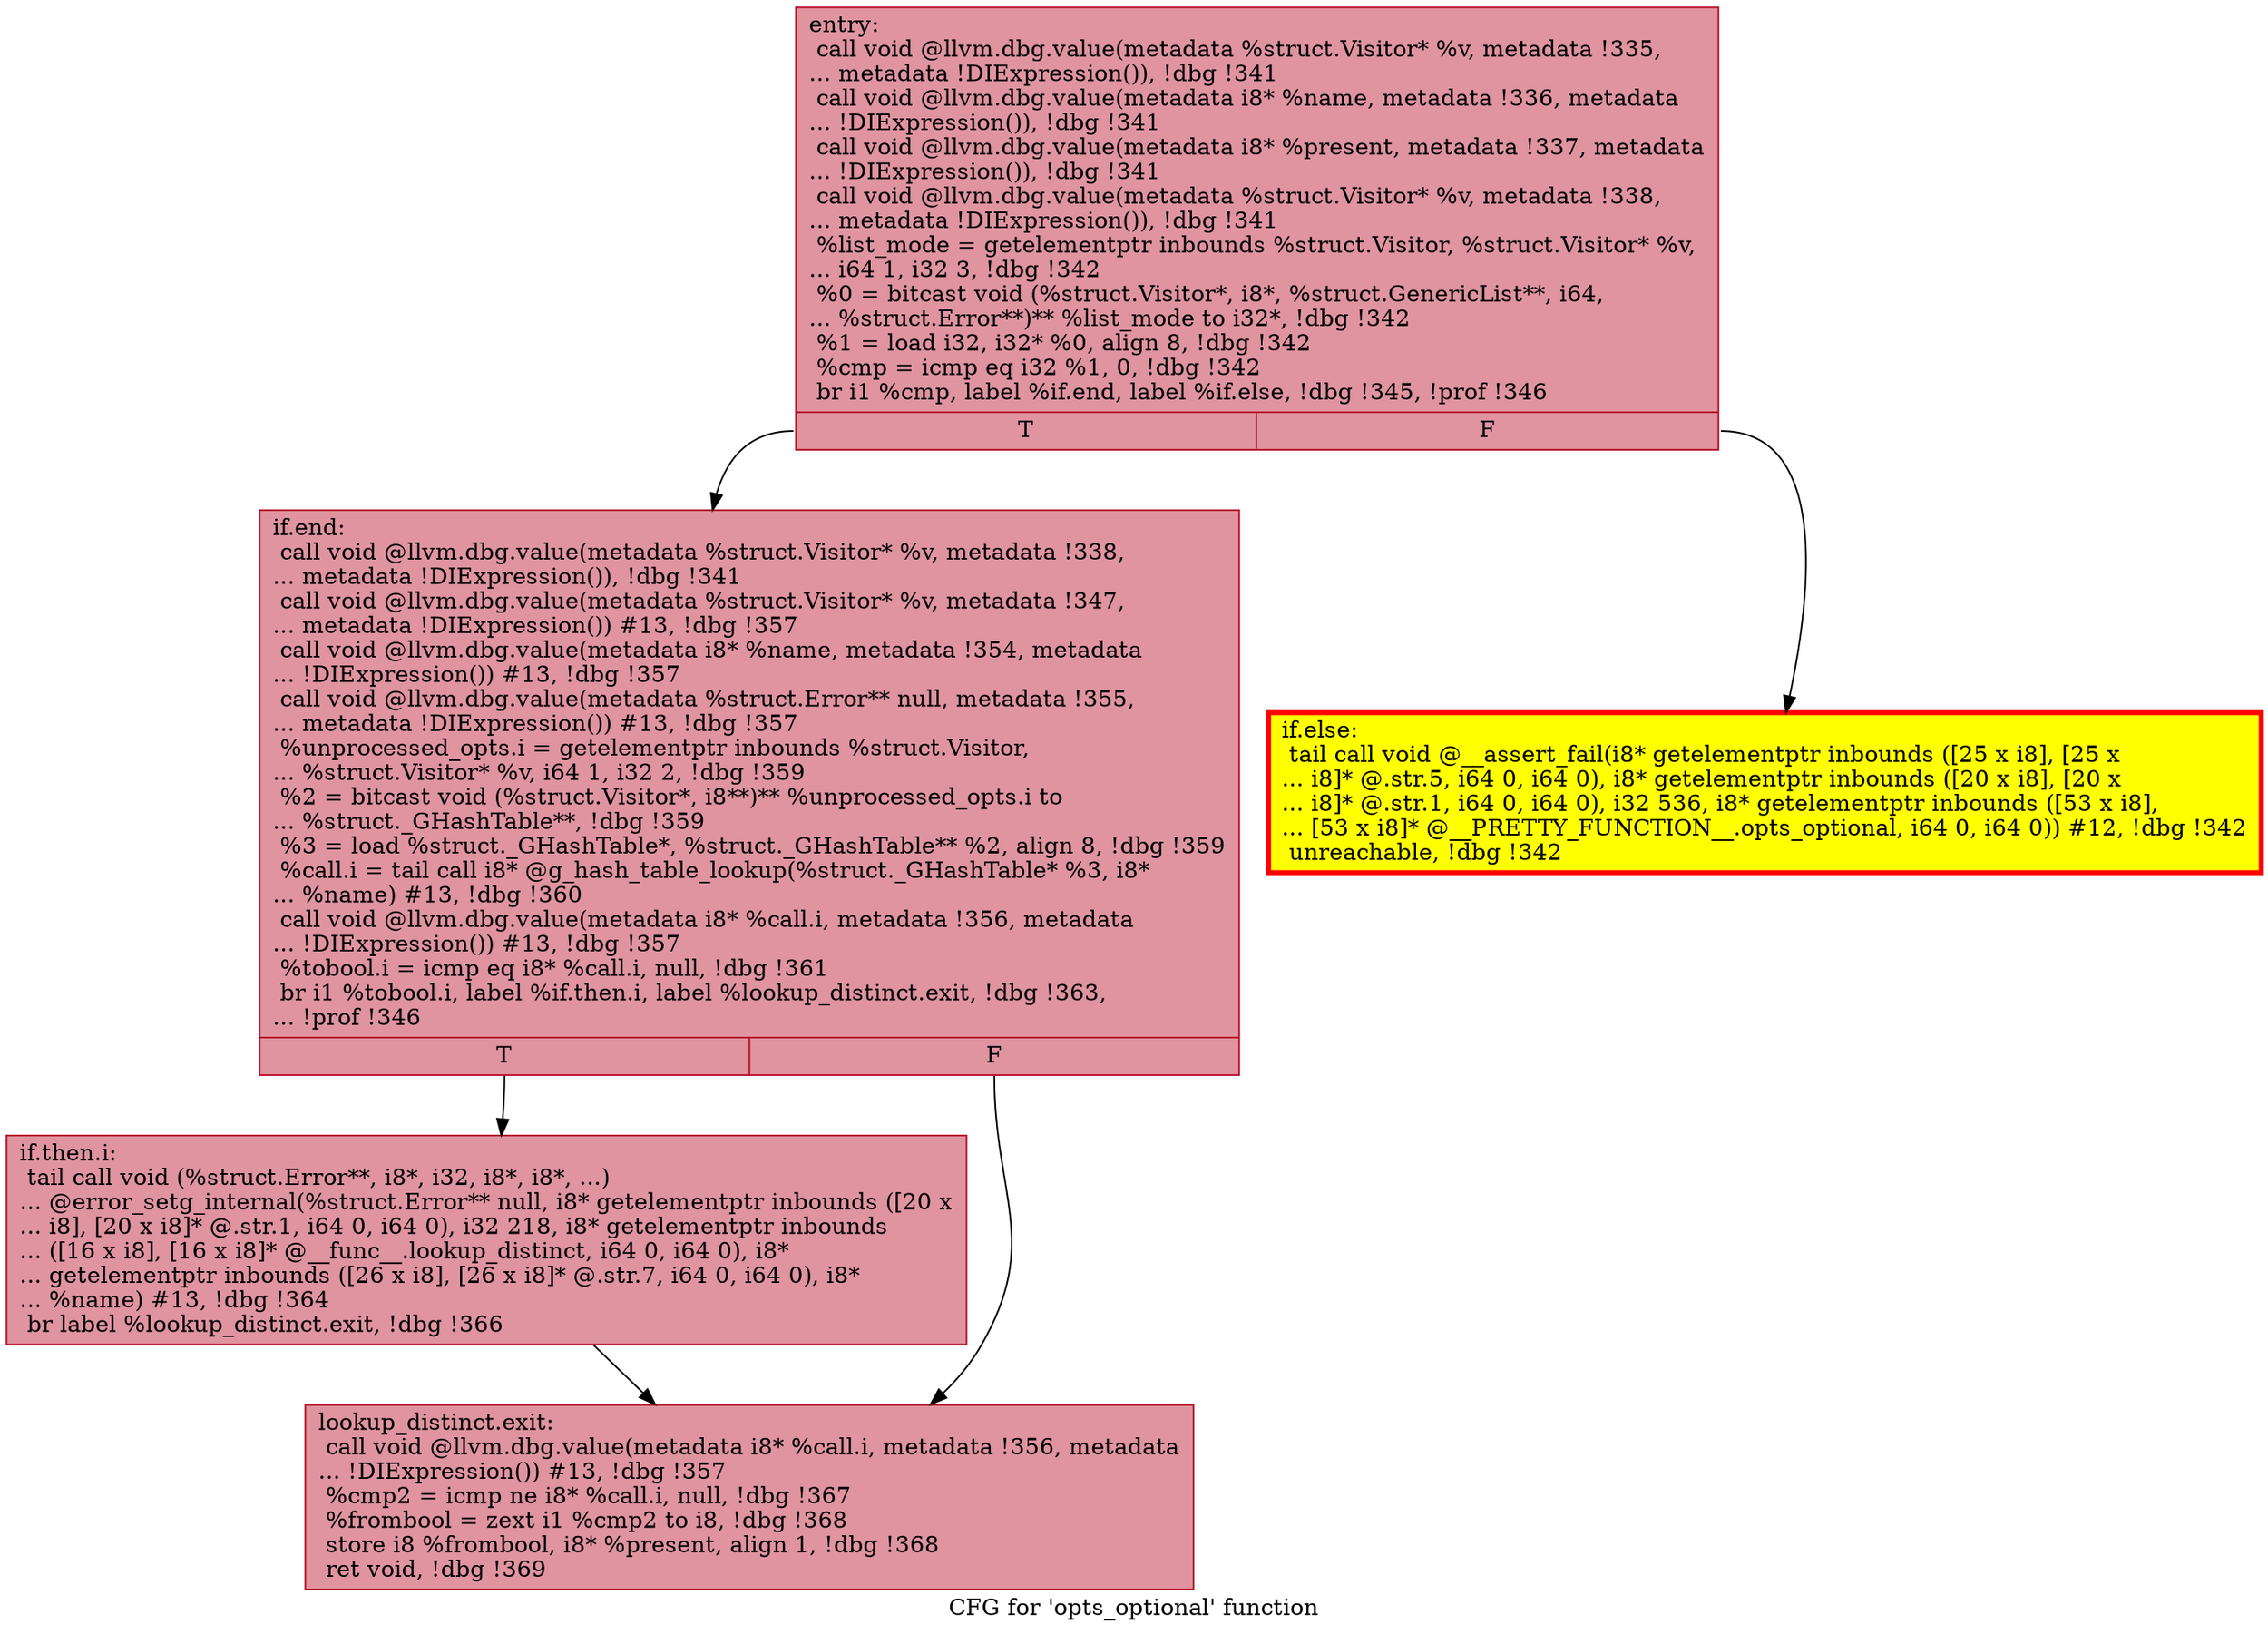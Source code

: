 digraph "CFG for 'opts_optional' function" {
	label="CFG for 'opts_optional' function";

	Node0x557d8278f9f0 [shape=record,color="#b70d28ff", style=filled, fillcolor="#b70d2870",label="{entry:\l  call void @llvm.dbg.value(metadata %struct.Visitor* %v, metadata !335,\l... metadata !DIExpression()), !dbg !341\l  call void @llvm.dbg.value(metadata i8* %name, metadata !336, metadata\l... !DIExpression()), !dbg !341\l  call void @llvm.dbg.value(metadata i8* %present, metadata !337, metadata\l... !DIExpression()), !dbg !341\l  call void @llvm.dbg.value(metadata %struct.Visitor* %v, metadata !338,\l... metadata !DIExpression()), !dbg !341\l  %list_mode = getelementptr inbounds %struct.Visitor, %struct.Visitor* %v,\l... i64 1, i32 3, !dbg !342\l  %0 = bitcast void (%struct.Visitor*, i8*, %struct.GenericList**, i64,\l... %struct.Error**)** %list_mode to i32*, !dbg !342\l  %1 = load i32, i32* %0, align 8, !dbg !342\l  %cmp = icmp eq i32 %1, 0, !dbg !342\l  br i1 %cmp, label %if.end, label %if.else, !dbg !345, !prof !346\l|{<s0>T|<s1>F}}"];
	Node0x557d8278f9f0:s0 -> Node0x557d827557f0;
	Node0x557d8278f9f0:s1 -> Node0x557d82755860;
	Node0x557d82755860 [shape=record,penwidth=3.0, style="filled", color="red", fillcolor="yellow",label="{if.else:                                          \l  tail call void @__assert_fail(i8* getelementptr inbounds ([25 x i8], [25 x\l... i8]* @.str.5, i64 0, i64 0), i8* getelementptr inbounds ([20 x i8], [20 x\l... i8]* @.str.1, i64 0, i64 0), i32 536, i8* getelementptr inbounds ([53 x i8],\l... [53 x i8]* @__PRETTY_FUNCTION__.opts_optional, i64 0, i64 0)) #12, !dbg !342\l  unreachable, !dbg !342\l}"];
	Node0x557d827557f0 [shape=record,color="#b70d28ff", style=filled, fillcolor="#b70d2870",label="{if.end:                                           \l  call void @llvm.dbg.value(metadata %struct.Visitor* %v, metadata !338,\l... metadata !DIExpression()), !dbg !341\l  call void @llvm.dbg.value(metadata %struct.Visitor* %v, metadata !347,\l... metadata !DIExpression()) #13, !dbg !357\l  call void @llvm.dbg.value(metadata i8* %name, metadata !354, metadata\l... !DIExpression()) #13, !dbg !357\l  call void @llvm.dbg.value(metadata %struct.Error** null, metadata !355,\l... metadata !DIExpression()) #13, !dbg !357\l  %unprocessed_opts.i = getelementptr inbounds %struct.Visitor,\l... %struct.Visitor* %v, i64 1, i32 2, !dbg !359\l  %2 = bitcast void (%struct.Visitor*, i8**)** %unprocessed_opts.i to\l... %struct._GHashTable**, !dbg !359\l  %3 = load %struct._GHashTable*, %struct._GHashTable** %2, align 8, !dbg !359\l  %call.i = tail call i8* @g_hash_table_lookup(%struct._GHashTable* %3, i8*\l... %name) #13, !dbg !360\l  call void @llvm.dbg.value(metadata i8* %call.i, metadata !356, metadata\l... !DIExpression()) #13, !dbg !357\l  %tobool.i = icmp eq i8* %call.i, null, !dbg !361\l  br i1 %tobool.i, label %if.then.i, label %lookup_distinct.exit, !dbg !363,\l... !prof !346\l|{<s0>T|<s1>F}}"];
	Node0x557d827557f0:s0 -> Node0x557d82769e70;
	Node0x557d827557f0:s1 -> Node0x557d82776ad0;
	Node0x557d82769e70 [shape=record,color="#b70d28ff", style=filled, fillcolor="#b70d2870",label="{if.then.i:                                        \l  tail call void (%struct.Error**, i8*, i32, i8*, i8*, ...)\l... @error_setg_internal(%struct.Error** null, i8* getelementptr inbounds ([20 x\l... i8], [20 x i8]* @.str.1, i64 0, i64 0), i32 218, i8* getelementptr inbounds\l... ([16 x i8], [16 x i8]* @__func__.lookup_distinct, i64 0, i64 0), i8*\l... getelementptr inbounds ([26 x i8], [26 x i8]* @.str.7, i64 0, i64 0), i8*\l... %name) #13, !dbg !364\l  br label %lookup_distinct.exit, !dbg !366\l}"];
	Node0x557d82769e70 -> Node0x557d82776ad0;
	Node0x557d82776ad0 [shape=record,color="#b70d28ff", style=filled, fillcolor="#b70d2870",label="{lookup_distinct.exit:                             \l  call void @llvm.dbg.value(metadata i8* %call.i, metadata !356, metadata\l... !DIExpression()) #13, !dbg !357\l  %cmp2 = icmp ne i8* %call.i, null, !dbg !367\l  %frombool = zext i1 %cmp2 to i8, !dbg !368\l  store i8 %frombool, i8* %present, align 1, !dbg !368\l  ret void, !dbg !369\l}"];
}
